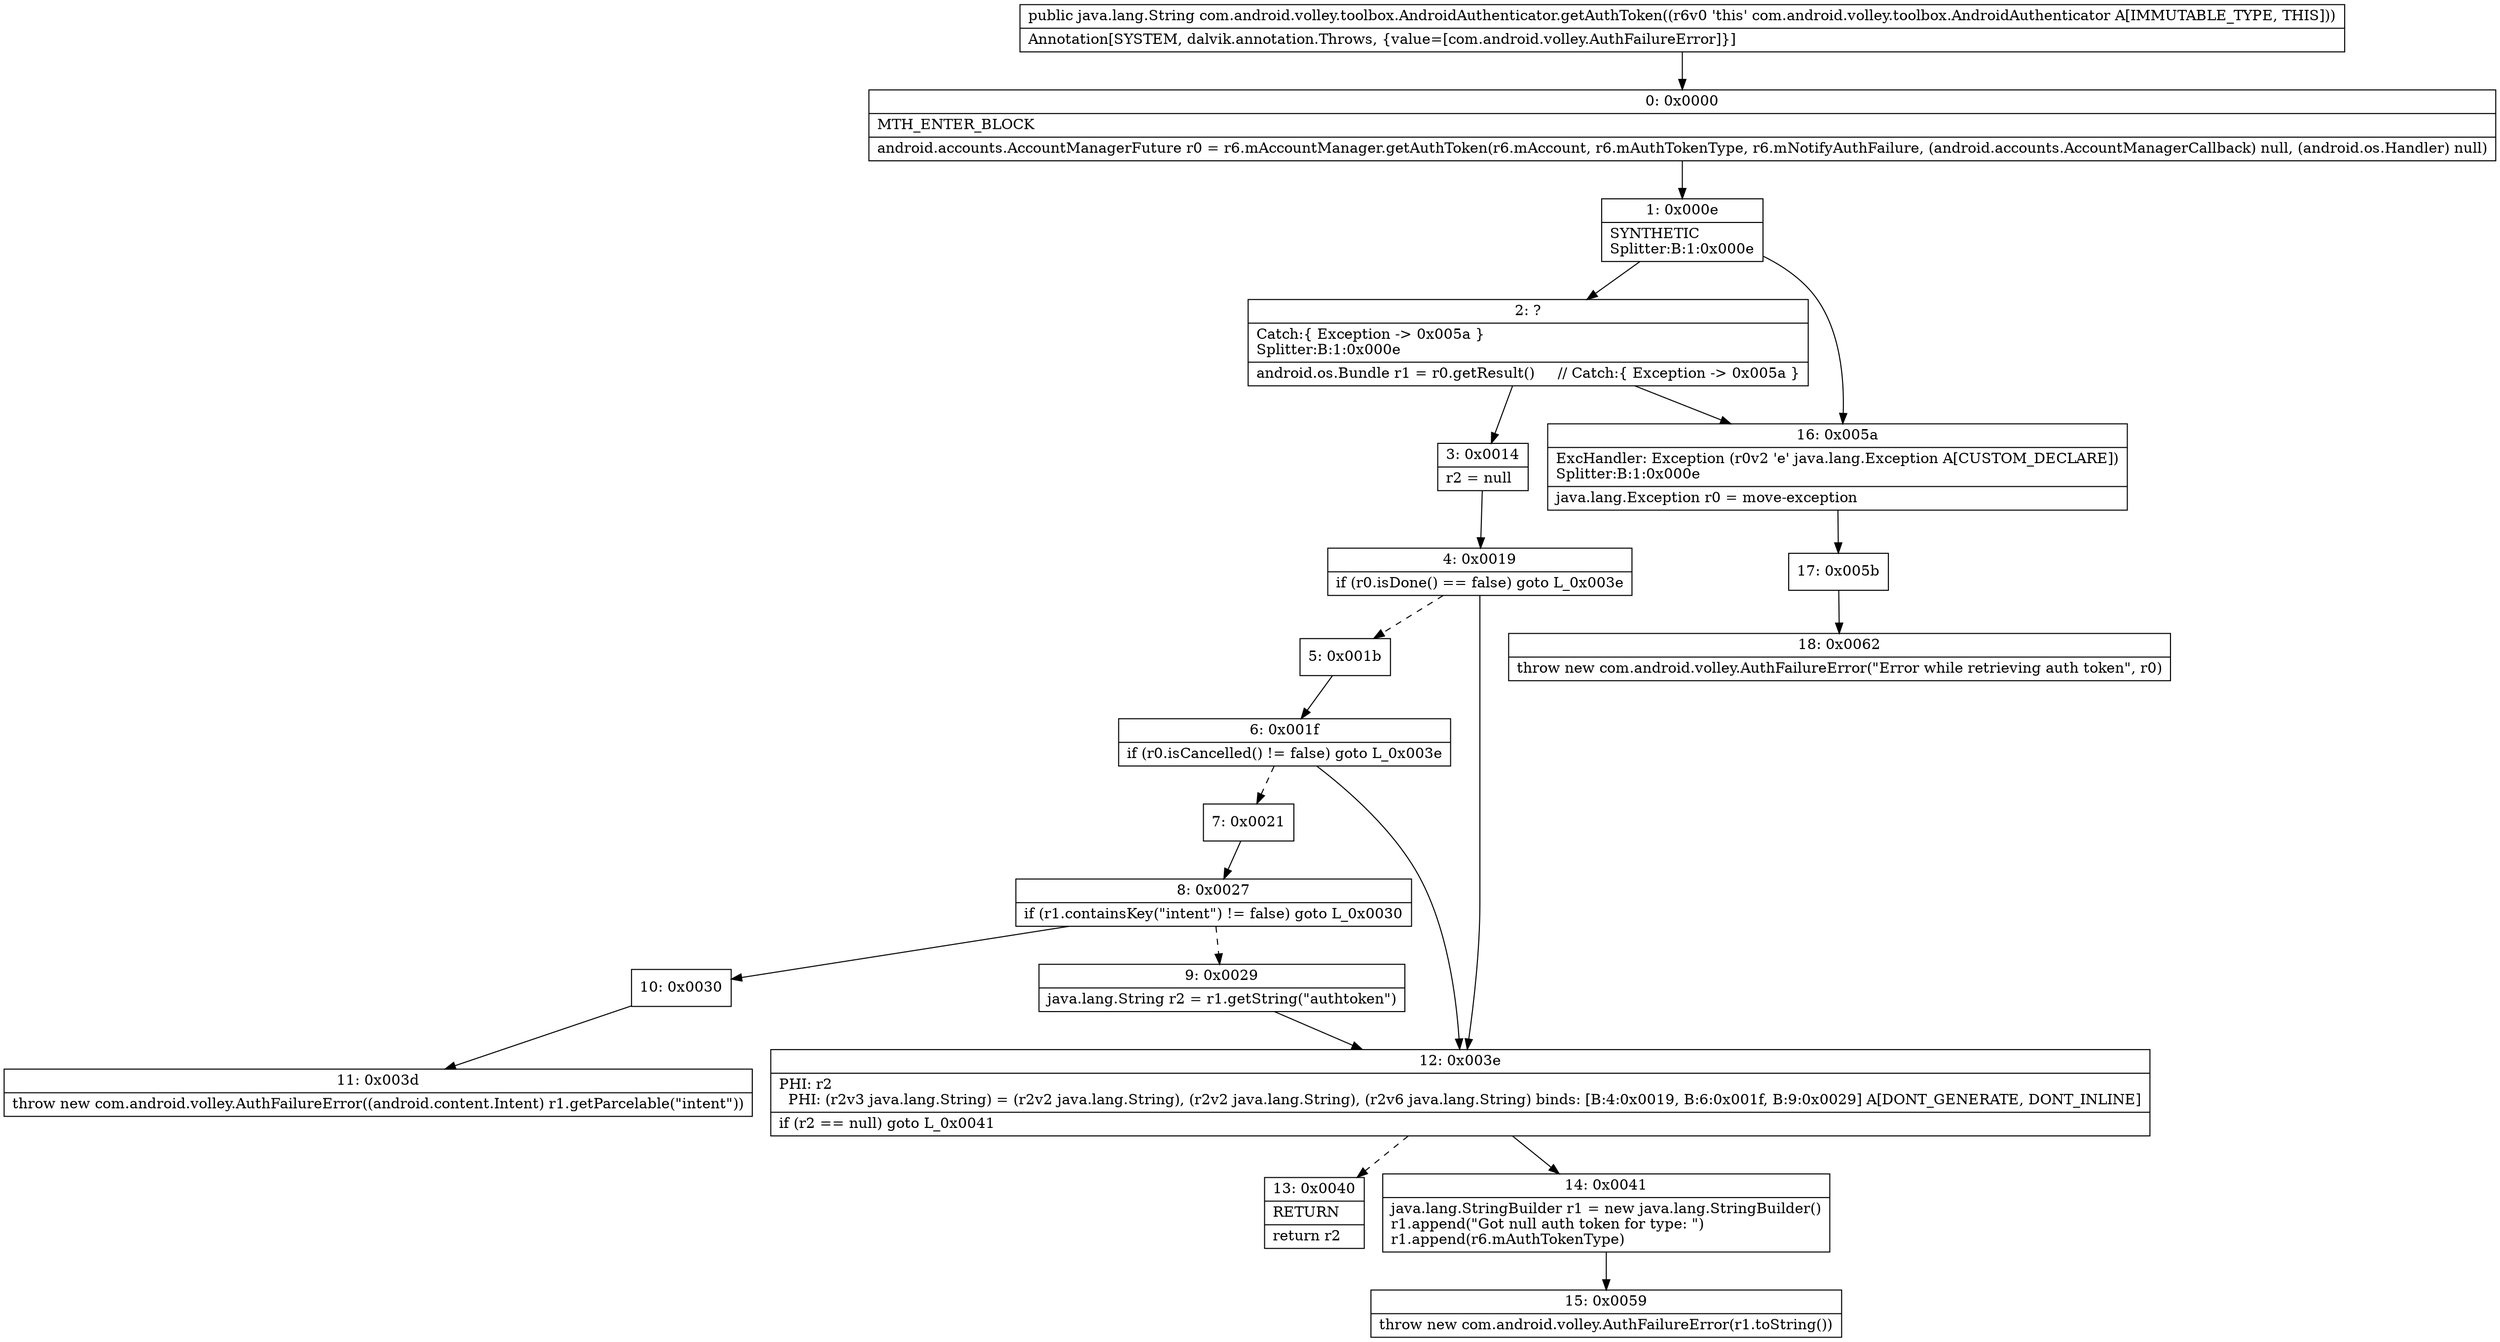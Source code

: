 digraph "CFG forcom.android.volley.toolbox.AndroidAuthenticator.getAuthToken()Ljava\/lang\/String;" {
Node_0 [shape=record,label="{0\:\ 0x0000|MTH_ENTER_BLOCK\l|android.accounts.AccountManagerFuture r0 = r6.mAccountManager.getAuthToken(r6.mAccount, r6.mAuthTokenType, r6.mNotifyAuthFailure, (android.accounts.AccountManagerCallback) null, (android.os.Handler) null)\l}"];
Node_1 [shape=record,label="{1\:\ 0x000e|SYNTHETIC\lSplitter:B:1:0x000e\l}"];
Node_2 [shape=record,label="{2\:\ ?|Catch:\{ Exception \-\> 0x005a \}\lSplitter:B:1:0x000e\l|android.os.Bundle r1 = r0.getResult()     \/\/ Catch:\{ Exception \-\> 0x005a \}\l}"];
Node_3 [shape=record,label="{3\:\ 0x0014|r2 = null\l}"];
Node_4 [shape=record,label="{4\:\ 0x0019|if (r0.isDone() == false) goto L_0x003e\l}"];
Node_5 [shape=record,label="{5\:\ 0x001b}"];
Node_6 [shape=record,label="{6\:\ 0x001f|if (r0.isCancelled() != false) goto L_0x003e\l}"];
Node_7 [shape=record,label="{7\:\ 0x0021}"];
Node_8 [shape=record,label="{8\:\ 0x0027|if (r1.containsKey(\"intent\") != false) goto L_0x0030\l}"];
Node_9 [shape=record,label="{9\:\ 0x0029|java.lang.String r2 = r1.getString(\"authtoken\")\l}"];
Node_10 [shape=record,label="{10\:\ 0x0030}"];
Node_11 [shape=record,label="{11\:\ 0x003d|throw new com.android.volley.AuthFailureError((android.content.Intent) r1.getParcelable(\"intent\"))\l}"];
Node_12 [shape=record,label="{12\:\ 0x003e|PHI: r2 \l  PHI: (r2v3 java.lang.String) = (r2v2 java.lang.String), (r2v2 java.lang.String), (r2v6 java.lang.String) binds: [B:4:0x0019, B:6:0x001f, B:9:0x0029] A[DONT_GENERATE, DONT_INLINE]\l|if (r2 == null) goto L_0x0041\l}"];
Node_13 [shape=record,label="{13\:\ 0x0040|RETURN\l|return r2\l}"];
Node_14 [shape=record,label="{14\:\ 0x0041|java.lang.StringBuilder r1 = new java.lang.StringBuilder()\lr1.append(\"Got null auth token for type: \")\lr1.append(r6.mAuthTokenType)\l}"];
Node_15 [shape=record,label="{15\:\ 0x0059|throw new com.android.volley.AuthFailureError(r1.toString())\l}"];
Node_16 [shape=record,label="{16\:\ 0x005a|ExcHandler: Exception (r0v2 'e' java.lang.Exception A[CUSTOM_DECLARE])\lSplitter:B:1:0x000e\l|java.lang.Exception r0 = move\-exception\l}"];
Node_17 [shape=record,label="{17\:\ 0x005b}"];
Node_18 [shape=record,label="{18\:\ 0x0062|throw new com.android.volley.AuthFailureError(\"Error while retrieving auth token\", r0)\l}"];
MethodNode[shape=record,label="{public java.lang.String com.android.volley.toolbox.AndroidAuthenticator.getAuthToken((r6v0 'this' com.android.volley.toolbox.AndroidAuthenticator A[IMMUTABLE_TYPE, THIS]))  | Annotation[SYSTEM, dalvik.annotation.Throws, \{value=[com.android.volley.AuthFailureError]\}]\l}"];
MethodNode -> Node_0;
Node_0 -> Node_1;
Node_1 -> Node_2;
Node_1 -> Node_16;
Node_2 -> Node_3;
Node_2 -> Node_16;
Node_3 -> Node_4;
Node_4 -> Node_5[style=dashed];
Node_4 -> Node_12;
Node_5 -> Node_6;
Node_6 -> Node_7[style=dashed];
Node_6 -> Node_12;
Node_7 -> Node_8;
Node_8 -> Node_9[style=dashed];
Node_8 -> Node_10;
Node_9 -> Node_12;
Node_10 -> Node_11;
Node_12 -> Node_13[style=dashed];
Node_12 -> Node_14;
Node_14 -> Node_15;
Node_16 -> Node_17;
Node_17 -> Node_18;
}

